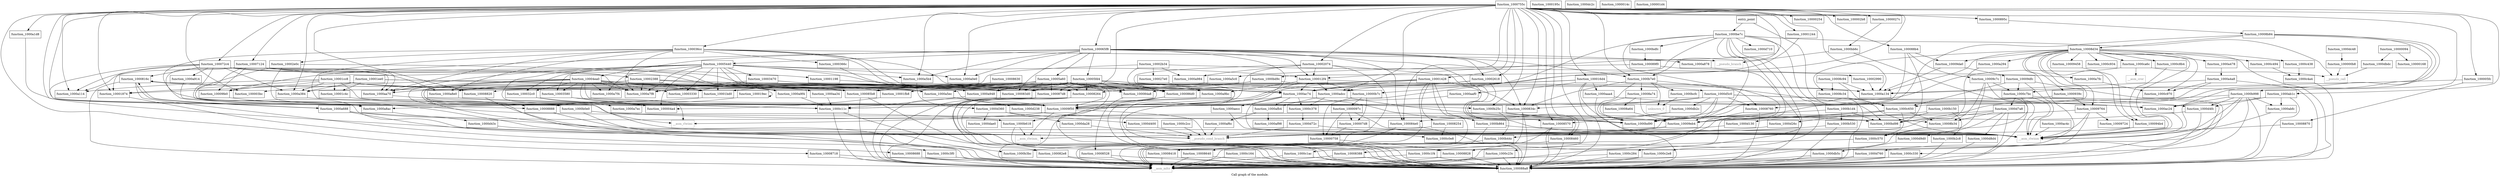digraph "Call graph of the module." {
  label="Call graph of the module.";
  node [shape=record];

  Node_function_100007d8 [label="{function_100007d8}"];
  Node_function_10001198 [label="{function_10001198}"];
  Node_function_100012f4 [label="{function_100012f4}"];
  Node_function_10001874 [label="{function_10001874}"];
  Node_function_10000b7c [label="{function_10000b7c}"];
  Node_function_10000758 [label="{function_10000758}"];
  Node_function_10001428 [label="{function_10001428}"];
  Node_function_10001244 [label="{function_10001244}"];
  Node_function_1000195c [label="{function_1000195c}"];
  Node_function_100016d4 [label="{function_100016d4}"];
  Node_function_10009dfc [label="{function_10009dfc}"];
  Node_function_10009eb4 [label="{function_10009eb4}"];
  Node_function_10009f50 [label="{function_10009f50}"];
  Node_function_10009fe0 [label="{function_10009fe0}"];
  Node_function_1000a0e0 [label="{function_1000a0e0}"];
  Node_function_1000a114 [label="{function_1000a114}"];
  Node_function_1000a134 [label="{function_1000a134}"];
  Node_function_1000a1d8 [label="{function_1000a1d8}"];
  Node_function_1000a294 [label="{function_1000a294}"];
  Node_function_1000a384 [label="{function_1000a384}"];
  Node_function_1000a478 [label="{function_1000a478}"];
  Node_function_1000a4a8 [label="{function_1000a4a8}"];
  Node_function_1000a5b4 [label="{function_1000a5b4}"];
  Node_function_1000a5c0 [label="{function_1000a5c0}"];
  Node_function_1000a5ec [label="{function_1000a5ec}"];
  Node_function_1000a688 [label="{function_1000a688}"];
  Node_function_1000a7ec [label="{function_1000a7ec}"];
  Node_function_1000a7f4 [label="{function_1000a7f4}"];
  Node_function_1000a7f8 [label="{function_1000a7f8}"];
  Node_function_1000a7fc [label="{function_1000a7fc}"];
  Node_function_1000a878 [label="{function_1000a878}"];
  Node_function_1000a8ac [label="{function_1000a8ac}"];
  Node_function_1000a8e0 [label="{function_1000a8e0}"];
  Node_function_1000a914 [label="{function_1000a914}"];
  Node_function_1000a948 [label="{function_1000a948}"];
  Node_function_1000a984 [label="{function_1000a984}"];
  Node_function_1000a9bc [label="{function_1000a9bc}"];
  Node_function_1000a9f4 [label="{function_1000a9f4}"];
  Node_function_1000aa34 [label="{function_1000aa34}"];
  Node_function_1000aa70 [label="{function_1000aa70}"];
  Node_function_1000aaa4 [label="{function_1000aaa4}"];
  Node_function_1000aaf0 [label="{function_1000aaf0}"];
  Node_function_1000ab1c [label="{function_1000ab1c}"];
  Node_function_1000ac24 [label="{function_1000ac24}"];
  Node_function_1000ac4c [label="{function_1000ac4c}"];
  Node_function_1000ac74 [label="{function_1000ac74}"];
  Node_function_1000adcc [label="{function_1000adcc}"];
  Node_function_1000aecc [label="{function_1000aecc}"];
  Node_function_1000af6c [label="{function_1000af6c}"];
  Node_function_1000af98 [label="{function_1000af98}"];
  Node_function_1000afb4 [label="{function_1000afb4}"];
  Node_function_1000b0e0 [label="{function_1000b0e0}"];
  Node_function_1000b150 [label="{function_1000b150}"];
  Node_function_1000b1d4 [label="{function_1000b1d4}"];
  Node_function_1000b25c [label="{function_1000b25c}"];
  Node_function_1000b2c8 [label="{function_1000b2c8}"];
  Node_function_1000b3bc [label="{function_1000b3bc}"];
  Node_function_1000b44c [label="{function_1000b44c}"];
  Node_function_1000b530 [label="{function_1000b530}"];
  Node_function_1000b618 [label="{function_1000b618}"];
  Node_function_1000b7e0 [label="{function_1000b7e0}"];
  Node_function_1000b864 [label="{function_1000b864}"];
  Node_function_1000b998 [label="{function_1000b998}"];
  Node_function_1000bb6c [label="{function_1000bb6c}"];
  Node_function_1000bcfc [label="{function_1000bcfc}"];
  Node_function_1000bd90 [label="{function_1000bd90}"];
  Node_function_1000bd98 [label="{function_1000bd98}"];
  Node_function_1000bd9c [label="{function_1000bd9c}"];
  Node_function_1000bdfc [label="{function_1000bdfc}"];
  Node_function_1000be7c [label="{function_1000be7c}"];
  Node_function_1000c0e8 [label="{function_1000c0e8}"];
  Node_function_1000c11c [label="{function_1000c11c}"];
  Node_function_1000c164 [label="{function_1000c164}"];
  Node_function_1000c1ac [label="{function_1000c1ac}"];
  Node_function_1000c1f4 [label="{function_1000c1f4}"];
  Node_function_1000c23c [label="{function_1000c23c}"];
  Node_function_1000c284 [label="{function_1000c284}"];
  Node_function_1000c2cc [label="{function_1000c2cc}"];
  Node_function_1000c2e8 [label="{function_1000c2e8}"];
  Node_function_1000c330 [label="{function_1000c330}"];
  Node_function_1000c378 [label="{function_1000c378}"];
  Node_function_1000c3f0 [label="{function_1000c3f0}"];
  Node_function_1000c438 [label="{function_1000c438}"];
  Node_function_1000c494 [label="{function_1000c494}"];
  Node_function_1000c4a4 [label="{function_1000c4a4}"];
  Node_function_1000c570 [label="{function_1000c570}"];
  Node_function_1000c650 [label="{function_1000c650}"];
  Node_function_1000c7bc [label="{function_1000c7bc}"];
  Node_function_1000c8b4 [label="{function_1000c8b4}"];
  Node_function_1000c934 [label="{function_1000c934}"];
  Node_function_1000c970 [label="{function_1000c970}"];
  Node_function_1000ca6c [label="{function_1000ca6c}"];
  Node_function_1000d130 [label="{function_1000d130}"];
  Node_function_1000d238 [label="{function_1000d238}"];
  Node_function_1000d26c [label="{function_1000d26c}"];
  Node_function_1000d360 [label="{function_1000d360}"];
  Node_function_1000d400 [label="{function_1000d400}"];
  Node_function_1000d43c [label="{function_1000d43c}"];
  Node_function_1000d4fc [label="{function_1000d4fc}"];
  Node_function_1000d5c0 [label="{function_1000d5c0}"];
  Node_function_1000d710 [label="{function_1000d710}"];
  Node_function_1000d72c [label="{function_1000d72c}"];
  Node_function_1000d760 [label="{function_1000d760}"];
  Node_function_1000d7a8 [label="{function_1000d7a8}"];
  Node_function_1000d8d4 [label="{function_1000d8d4}"];
  Node_function_1000d9d0 [label="{function_1000d9d0}"];
  Node_function_1000da28 [label="{function_1000da28}"];
  Node_function_1000dae0 [label="{function_1000dae0}"];
  Node_function_1000db2c [label="{function_1000db2c}"];
  Node_function_1000db5c [label="{function_1000db5c}"];
  Node_function_1000dbdc [label="{function_1000dbdc}"];
  Node_function_1000dc2c [label="{function_1000dc2c}"];
  Node_function_1000dc48 [label="{function_1000dc48}"];
  Node___asm_rlwinm [color="gray50", fontcolor="gray50", label="{__asm_rlwinm}"];
  Node___asm_rlwimi [color="gray50", fontcolor="gray50", label="{__asm_rlwimi}"];
  Node___asm_rlwinm_ [color="gray50", fontcolor="gray50", label="{__asm_rlwinm_}"];
  Node___asm_mfcr [color="gray50", fontcolor="gray50", label="{__asm_mfcr}"];
  Node___asm_cror [color="gray50", fontcolor="gray50", label="{__asm_cror}"];
  Node_unknown_0 [color="gray50", fontcolor="gray50", label="{unknown_0}"];
  Node_function_100019ec [label="{function_100019ec}"];
  Node_function_10001bd0 [label="{function_10001bd0}"];
  Node_function_10001c4c [label="{function_10001c4c}"];
  Node_function_10001cc8 [label="{function_10001cc8}"];
  Node_function_10001ee0 [label="{function_10001ee0}"];
  Node_function_10001fb8 [label="{function_10001fb8}"];
  Node_function_10002074 [label="{function_10002074}"];
  Node_function_10008570 [label="{function_10008570}"];
  Node_function_10002388 [label="{function_10002388}"];
  Node_function_10002618 [label="{function_10002618}"];
  Node_function_100027e0 [label="{function_100027e0}"];
  Node_function_10002990 [label="{function_10002990}"];
  Node_function_10002b34 [label="{function_10002b34}"];
  Node_function_10002e0c [label="{function_10002e0c}"];
  Node_function_100032c0 [label="{function_100032c0}"];
  Node_function_10003330 [label="{function_10003330}"];
  Node_function_10003470 [label="{function_10003470}"];
  Node_function_10003580 [label="{function_10003580}"];
  Node_function_1000366c [label="{function_1000366c}"];
  Node_function_100036cc [label="{function_100036cc}"];
  Node_function_10004ea0 [label="{function_10004ea0}"];
  Node_function_10005440 [label="{function_10005440}"];
  Node_function_10005a60 [label="{function_10005a60}"];
  Node_function_10005fd4 [label="{function_10005fd4}"];
  Node_function_100065f8 [label="{function_100065f8}"];
  Node_function_10007124 [label="{function_10007124}"];
  Node_function_100072c4 [label="{function_100072c4}"];
  Node_function_1000755c [label="{function_1000755c}"];
  Node_function_1000816c [label="{function_1000816c}"];
  Node_function_10008254 [label="{function_10008254}"];
  Node_function_10008264 [label="{function_10008264}"];
  Node_function_100082e8 [label="{function_100082e8}"];
  Node_function_1000834c [label="{function_1000834c}"];
  Node_function_10008388 [label="{function_10008388}"];
  Node_function_100083d0 [label="{function_100083d0}"];
  Node_function_10008418 [label="{function_10008418}"];
  Node_function_10008460 [label="{function_10008460}"];
  Node_function_100084a8 [label="{function_100084a8}"];
  Node_function_100084e0 [label="{function_100084e0}"];
  Node_function_10008528 [label="{function_10008528}"];
  Node_function_1000abfc [label="{function_1000abfc}"];
  Node_function_100085b8 [label="{function_100085b8}"];
  Node_function_10008630 [label="{function_10008630}"];
  Node_function_10008640 [label="{function_10008640}"];
  Node_function_10008688 [label="{function_10008688}"];
  Node_function_100086d0 [label="{function_100086d0}"];
  Node_function_10008718 [label="{function_10008718}"];
  Node_function_10008760 [label="{function_10008760}"];
  Node_function_100087d8 [label="{function_100087d8}"];
  Node_function_10008820 [label="{function_10008820}"];
  Node_function_10008828 [label="{function_10008828}"];
  Node_function_10008870 [label="{function_10008870}"];
  Node_function_10008888 [label="{function_10008888}"];
  Node_function_100088a8 [label="{function_100088a8}"];
  Node_function_100088b4 [label="{function_100088b4}"];
  Node_function_1000895c [label="{function_1000895c}"];
  Node_function_100089f0 [label="{function_100089f0}"];
  Node_function_10008a64 [label="{function_10008a64}"];
  Node_function_10008a74 [label="{function_10008a74}"];
  Node_function_10008b34 [label="{function_10008b34}"];
  Node_function_10008b84 [label="{function_10008b84}"];
  Node_function_10008c34 [label="{function_10008c34}"];
  Node_function_10008c94 [label="{function_10008c94}"];
  Node_function_10008d34 [label="{function_10008d34}"];
  Node_function_1000939c [label="{function_1000939c}"];
  Node_function_10009458 [label="{function_10009458}"];
  Node_function_100094b4 [label="{function_100094b4}"];
  Node_function_10009724 [label="{function_10009724}"];
  Node_function_10009764 [label="{function_10009764}"];
  Node_function_10009c7c [label="{function_10009c7c}"];
  Node_function_10009da0 [label="{function_10009da0}"];
  Node___pseudo_call [color="gray50", fontcolor="gray50", label="{__pseudo_call}"];
  Node___pseudo_branch [color="gray50", fontcolor="gray50", label="{__pseudo_branch}"];
  Node___pseudo_cond_branch [color="gray50", fontcolor="gray50", label="{__pseudo_cond_branch}"];
  Node_function_10000094 [label="{function_10000094}"];
  Node_function_100000b8 [label="{function_100000b8}"];
  Node_function_1000014c [label="{function_1000014c}"];
  Node_function_10000168 [label="{function_10000168}"];
  Node_function_100001d4 [label="{function_100001d4}"];
  Node_entry_point [label="{entry_point}"];
  Node_function_1000097c [label="{function_1000097c}"];
  Node_function_10000254 [label="{function_10000254}"];
  Node_function_1000027c [label="{function_1000027c}"];
  Node_function_100002b8 [label="{function_100002b8}"];
  Node_function_100003bc [label="{function_100003bc}"];
  Node_function_100004a4 [label="{function_100004a4}"];
  Node_function_100005fc [label="{function_100005fc}"];
  Node_function_100007d8 -> Node_function_10000758;
  Node_function_100007d8 -> Node___asm_rlwinm;
  Node_function_10001198 -> Node_function_10000b7c;
  Node_function_100012f4 -> Node_function_10000b7c;
  Node_function_100012f4 -> Node_function_10009f50;
  Node_function_100012f4 -> Node_function_1000a134;
  Node_function_100012f4 -> Node_function_1000a9bc;
  Node_function_100012f4 -> Node_function_1000ac74;
  Node_function_100012f4 -> Node_function_1000adcc;
  Node_function_10001874 -> Node_function_10008688;
  Node_function_10000b7c -> Node_function_100007d8;
  Node_function_10000b7c -> Node_function_10000758;
  Node_function_10000b7c -> Node_function_1000097c;
  Node_function_10000758 -> Node_function_10008828;
  Node_function_10001428 -> Node_function_10009f50;
  Node_function_10001428 -> Node_function_1000ac74;
  Node_function_10001428 -> Node_function_1000b864;
  Node_function_10001428 -> Node_function_10008254;
  Node_function_10001428 -> Node_function_1000834c;
  Node_function_10001428 -> Node_function_100083d0;
  Node_function_10001428 -> Node_function_10008418;
  Node_function_10001428 -> Node_function_100084a8;
  Node_function_10001428 -> Node_function_10008640;
  Node_function_10001244 -> Node_function_10000b7c;
  Node_function_100016d4 -> Node_function_1000aaa4;
  Node_function_100016d4 -> Node_function_1000aaf0;
  Node_function_100016d4 -> Node___asm_rlwinm;
  Node_function_100016d4 -> Node_function_100083d0;
  Node_function_100016d4 -> Node_function_10008760;
  Node_function_100016d4 -> Node_function_10008820;
  Node_function_100016d4 -> Node_function_100088a8;
  Node_function_10009dfc -> Node_function_1000c650;
  Node_function_10009dfc -> Node_function_1000c7bc;
  Node_function_10009dfc -> Node___asm_rlwinm;
  Node_function_10009dfc -> Node_function_100088a8;
  Node_function_10009eb4 -> Node___asm_rlwinm_;
  Node_function_10009eb4 -> Node___pseudo_cond_branch;
  Node_function_10009f50 -> Node___asm_rlwimi;
  Node_function_10009f50 -> Node___asm_rlwinm_;
  Node_function_10009f50 -> Node___pseudo_cond_branch;
  Node_function_10009fe0 -> Node___pseudo_cond_branch;
  Node_function_1000a1d8 -> Node___pseudo_cond_branch;
  Node_function_1000a294 -> Node___pseudo_cond_branch;
  Node_function_1000a384 -> Node___pseudo_cond_branch;
  Node_function_1000a478 -> Node_function_1000a4a8;
  Node_function_1000a4a8 -> Node_function_10009eb4;
  Node_function_1000a4a8 -> Node_function_1000a134;
  Node_function_1000a4a8 -> Node_function_1000c970;
  Node_function_1000a4a8 -> Node_function_100088a8;
  Node_function_1000a5b4 -> Node_function_1000d360;
  Node_function_1000a5c0 -> Node_function_1000a5ec;
  Node_function_1000a5ec -> Node_function_10009f50;
  Node_function_1000a5ec -> Node_function_1000d238;
  Node_function_1000a5ec -> Node_function_1000816c;
  Node_function_1000a688 -> Node_function_10009eb4;
  Node_function_1000a688 -> Node___asm_rlwinm;
  Node_function_1000a688 -> Node_function_1000816c;
  Node_function_1000a688 -> Node_function_100088a8;
  Node_function_1000a7fc -> Node_function_1000c970;
  Node_function_1000a878 -> Node_function_1000a7fc;
  Node_function_1000a8ac -> Node_function_1000d43c;
  Node_function_1000a8e0 -> Node_function_1000c11c;
  Node_function_1000a914 -> Node_function_1000c11c;
  Node_function_1000a948 -> Node_function_1000c11c;
  Node_function_1000a984 -> Node_function_1000c11c;
  Node_function_1000a9bc -> Node_function_1000c11c;
  Node_function_1000a9f4 -> Node_function_1000c11c;
  Node_function_1000aa34 -> Node_function_1000c11c;
  Node_function_1000aa70 -> Node_function_1000c11c;
  Node_function_1000aaa4 -> Node_function_1000ac24;
  Node_function_1000aaa4 -> Node_function_100088a8;
  Node_function_1000aaf0 -> Node_function_10009f50;
  Node_function_1000ab1c -> Node_function_1000ac24;
  Node_function_1000ab1c -> Node_function_1000d4fc;
  Node_function_1000ab1c -> Node_function_1000abfc;
  Node_function_1000ab1c -> Node_function_100088a8;
  Node_function_1000ac24 -> Node___asm_rlwinm;
  Node_function_1000ac4c -> Node___asm_rlwinm;
  Node_function_1000ac74 -> Node_function_1000aecc;
  Node_function_1000ac74 -> Node_function_1000afb4;
  Node_function_1000ac74 -> Node_function_1000bd90;
  Node_function_1000ac74 -> Node_function_1000c378;
  Node_function_1000ac74 -> Node___asm_rlwinm;
  Node_function_1000ac74 -> Node_function_100088a8;
  Node_function_1000adcc -> Node_function_1000afb4;
  Node_function_1000adcc -> Node_function_1000bd90;
  Node_function_1000adcc -> Node_function_1000c378;
  Node_function_1000aecc -> Node___asm_rlwinm;
  Node_function_1000af6c -> Node___pseudo_cond_branch;
  Node_function_1000afb4 -> Node_function_1000af6c;
  Node_function_1000afb4 -> Node_function_1000af98;
  Node_function_1000b0e0 -> Node_function_1000b3bc;
  Node_function_1000b0e0 -> Node_function_1000bd90;
  Node_function_1000b0e0 -> Node_function_1000bd98;
  Node_function_1000b150 -> Node_function_1000b2c8;
  Node_function_1000b150 -> Node_function_1000bd90;
  Node_function_1000b150 -> Node_function_1000bd98;
  Node_function_1000b1d4 -> Node_function_1000b530;
  Node_function_1000b1d4 -> Node_function_1000bd90;
  Node_function_1000b1d4 -> Node_function_1000bd98;
  Node_function_1000b25c -> Node_function_1000b44c;
  Node_function_1000b25c -> Node_function_1000bd90;
  Node_function_1000b25c -> Node_function_1000bd98;
  Node_function_1000b2c8 -> Node_function_100088a8;
  Node_function_1000b44c -> Node_function_1000b3bc;
  Node_function_1000b530 -> Node_function_1000b44c;
  Node_function_1000b530 -> Node_function_100088a8;
  Node_function_1000b618 -> Node___asm_rlwinm_;
  Node_function_1000b618 -> Node_function_100088a8;
  Node_function_1000b7e0 -> Node_function_1000bcfc;
  Node_function_1000b7e0 -> Node_function_1000bd90;
  Node_function_1000b7e0 -> Node_function_1000bd98;
  Node_function_1000b7e0 -> Node_unknown_0;
  Node_function_1000b7e0 -> Node_function_1000834c;
  Node_function_1000b7e0 -> Node_function_10008a74;
  Node_function_1000b864 -> Node_function_1000c1ac;
  Node_function_1000b864 -> Node___asm_rlwinm;
  Node_function_1000b998 -> Node_function_1000ac24;
  Node_function_1000b998 -> Node_function_1000c330;
  Node_function_1000b998 -> Node_function_1000d4fc;
  Node_function_1000b998 -> Node___asm_rlwinm;
  Node_function_1000b998 -> Node___asm_mfcr;
  Node_function_1000b998 -> Node_function_1000abfc;
  Node_function_1000b998 -> Node_function_10008760;
  Node_function_1000b998 -> Node_function_100088a8;
  Node_function_1000bb6c -> Node_function_100088a8;
  Node_function_1000bb6c -> Node___pseudo_branch;
  Node_function_1000bcfc -> Node_unknown_0;
  Node_function_1000bd9c -> Node_function_1000d5c0;
  Node_function_1000bd9c -> Node_function_10008264;
  Node_function_1000bd9c -> Node_function_100085b8;
  Node_function_1000bdfc -> Node_function_100089f0;
  Node_function_1000be7c -> Node_function_10009eb4;
  Node_function_1000be7c -> Node_function_10009f50;
  Node_function_1000be7c -> Node_function_1000b7e0;
  Node_function_1000be7c -> Node_function_1000bd9c;
  Node_function_1000be7c -> Node_function_1000bdfc;
  Node_function_1000be7c -> Node_function_1000c1f4;
  Node_function_1000be7c -> Node_function_1000c23c;
  Node_function_1000be7c -> Node_function_1000c284;
  Node_function_1000be7c -> Node_function_1000c2e8;
  Node_function_1000be7c -> Node_function_1000d710;
  Node_function_1000be7c -> Node_function_100088a8;
  Node_function_1000be7c -> Node___pseudo_call;
  Node_function_1000c0e8 -> Node_function_100088a8;
  Node_function_1000c11c -> Node___asm_mfcr;
  Node_function_1000c11c -> Node_function_100088a8;
  Node_function_1000c164 -> Node___asm_mfcr;
  Node_function_1000c164 -> Node_function_100088a8;
  Node_function_1000c1ac -> Node___asm_mfcr;
  Node_function_1000c1ac -> Node_function_100088a8;
  Node_function_1000c1f4 -> Node___asm_mfcr;
  Node_function_1000c1f4 -> Node_function_100088a8;
  Node_function_1000c23c -> Node___asm_mfcr;
  Node_function_1000c23c -> Node_function_100088a8;
  Node_function_1000c284 -> Node___asm_mfcr;
  Node_function_1000c284 -> Node_function_100088a8;
  Node_function_1000c2cc -> Node___pseudo_cond_branch;
  Node_function_1000c2e8 -> Node___asm_mfcr;
  Node_function_1000c2e8 -> Node_function_100088a8;
  Node_function_1000c330 -> Node___asm_mfcr;
  Node_function_1000c330 -> Node_function_100088a8;
  Node_function_1000c378 -> Node_function_1000d72c;
  Node_function_1000c3f0 -> Node___asm_mfcr;
  Node_function_1000c3f0 -> Node_function_100088a8;
  Node_function_1000c438 -> Node_function_1000c4a4;
  Node_function_1000c494 -> Node_function_1000c4a4;
  Node_function_1000c4a4 -> Node_function_100088a8;
  Node_function_1000c570 -> Node_function_10008828;
  Node_function_1000c650 -> Node_function_10009eb4;
  Node_function_1000c650 -> Node_function_1000c570;
  Node_function_1000c650 -> Node_function_1000d130;
  Node_function_1000c650 -> Node_function_1000d26c;
  Node_function_1000c650 -> Node_function_10008b34;
  Node_function_1000c7bc -> Node_function_1000d7a8;
  Node_function_1000c7bc -> Node___asm_rlwinm;
  Node_function_1000c7bc -> Node___asm_mfcr;
  Node_function_1000c7bc -> Node_function_100088a8;
  Node_function_1000c8b4 -> Node___asm_rlwinm;
  Node_function_1000ca6c -> Node_function_10009f50;
  Node_function_1000ca6c -> Node___asm_cror;
  Node_function_1000ca6c -> Node___pseudo_call;
  Node_function_1000d130 -> Node___pseudo_cond_branch;
  Node_function_1000d238 -> Node_function_10009eb4;
  Node_function_1000d26c -> Node___pseudo_cond_branch;
  Node_function_1000d360 -> Node_function_1000d400;
  Node_function_1000d360 -> Node_function_1000da28;
  Node_function_1000d360 -> Node_function_1000dae0;
  Node_function_1000d400 -> Node___pseudo_cond_branch;
  Node_function_1000d43c -> Node___pseudo_cond_branch;
  Node_function_1000d4fc -> Node_function_10009eb4;
  Node_function_1000d4fc -> Node_function_1000d760;
  Node_function_1000d5c0 -> Node_function_10009f50;
  Node_function_1000d5c0 -> Node_function_1000ac24;
  Node_function_1000d5c0 -> Node_function_1000bd90;
  Node_function_1000d5c0 -> Node_function_1000d4fc;
  Node_function_1000d5c0 -> Node_function_1000db2c;
  Node_function_1000d5c0 -> Node_function_1000834c;
  Node_function_1000d5c0 -> Node_function_10008760;
  Node_function_1000d5c0 -> Node___pseudo_cond_branch;
  Node_function_1000d72c -> Node_function_1000c0e8;
  Node_function_1000d72c -> Node___pseudo_cond_branch;
  Node_function_1000d760 -> Node___asm_mfcr;
  Node_function_1000d760 -> Node_function_100088a8;
  Node_function_1000d7a8 -> Node_function_1000bd90;
  Node_function_1000d7a8 -> Node_function_1000bd98;
  Node_function_1000d7a8 -> Node_function_1000d8d4;
  Node_function_1000d7a8 -> Node_function_1000d9d0;
  Node_function_1000d7a8 -> Node_function_100088a8;
  Node_function_1000d7a8 -> Node_function_10008b34;
  Node_function_1000d8d4 -> Node_function_100088a8;
  Node_function_1000d9d0 -> Node_function_1000db5c;
  Node_function_1000da28 -> Node___pseudo_cond_branch;
  Node_function_1000db2c -> Node_function_10008570;
  Node_function_1000db2c -> Node_function_100084e0;
  Node_function_1000db5c -> Node___asm_mfcr;
  Node_function_1000db5c -> Node_function_100088a8;
  Node_function_1000dbdc -> Node___pseudo_call;
  Node_function_1000dc48 -> Node_function_100000b8;
  Node_function_100019ec -> Node_function_100019ec;
  Node_function_100019ec -> Node_function_10008888;
  Node_function_10001bd0 -> Node_function_1000a8ac;
  Node_function_10001c4c -> Node_function_10008888;
  Node_function_10001cc8 -> Node_function_10001874;
  Node_function_10001cc8 -> Node_function_10009f50;
  Node_function_10001cc8 -> Node_function_10009fe0;
  Node_function_10001cc8 -> Node_function_1000a114;
  Node_function_10001cc8 -> Node_function_1000a134;
  Node_function_10001cc8 -> Node_function_1000a384;
  Node_function_10001cc8 -> Node_function_10001c4c;
  Node_function_10001cc8 -> Node_function_100083d0;
  Node_function_10001cc8 -> Node_function_100085b8;
  Node_function_10001ee0 -> Node_function_10001874;
  Node_function_10001ee0 -> Node_function_10009f50;
  Node_function_10001ee0 -> Node_function_1000a384;
  Node_function_10001ee0 -> Node_function_10001c4c;
  Node_function_10001ee0 -> Node_function_100083d0;
  Node_function_10001ee0 -> Node_function_100085b8;
  Node_function_10001fb8 -> Node_function_100004a4;
  Node_function_10002074 -> Node_function_100012f4;
  Node_function_10002074 -> Node_function_10009f50;
  Node_function_10002074 -> Node_function_1000a984;
  Node_function_10002074 -> Node___asm_rlwinm;
  Node_function_10002074 -> Node___asm_mfcr;
  Node_function_10002074 -> Node_function_100086d0;
  Node_function_10008570 -> Node___asm_mfcr;
  Node_function_10008570 -> Node_function_100088a8;
  Node_function_10002388 -> Node_function_1000a7f8;
  Node_function_10002388 -> Node_function_1000a8e0;
  Node_function_10002388 -> Node_function_1000a948;
  Node_function_10002388 -> Node___asm_rlwinm;
  Node_function_10002388 -> Node_function_10001bd0;
  Node_function_10002388 -> Node_function_10008264;
  Node_function_10002388 -> Node_function_100086d0;
  Node_function_10002388 -> Node_function_100088a8;
  Node_function_10002618 -> Node_function_1000ac74;
  Node_function_10002618 -> Node_function_1000adcc;
  Node_function_10002618 -> Node_function_10008460;
  Node_function_100027e0 -> Node_function_1000a9bc;
  Node_function_10002990 -> Node_function_1000a134;
  Node_function_10002b34 -> Node_function_1000a384;
  Node_function_10002b34 -> Node_function_1000a984;
  Node_function_10002b34 -> Node_function_100027e0;
  Node_function_10002b34 -> Node_function_10002990;
  Node_function_10002b34 -> Node_function_100086d0;
  Node_function_10002e0c -> Node_function_10001198;
  Node_function_10002e0c -> Node_function_1000a8ac;
  Node_function_10002e0c -> Node_function_1000b0e0;
  Node_function_100032c0 -> Node_function_1000a7ec;
  Node_function_100032c0 -> Node_function_100004a4;
  Node_function_10003470 -> Node_function_1000a7f8;
  Node_function_10003470 -> Node_function_1000ac74;
  Node_function_10003470 -> Node_function_1000adcc;
  Node_function_10003470 -> Node_function_10003330;
  Node_function_10003580 -> Node___asm_rlwimi;
  Node_function_10003580 -> Node_function_100004a4;
  Node_function_1000366c -> Node_function_100083d0;
  Node_function_100036cc -> Node_function_10009f50;
  Node_function_100036cc -> Node_function_1000a7f8;
  Node_function_100036cc -> Node_function_1000a8e0;
  Node_function_100036cc -> Node_function_1000aa70;
  Node_function_100036cc -> Node_function_1000ac74;
  Node_function_100036cc -> Node_function_10002e0c;
  Node_function_100036cc -> Node_function_1000366c;
  Node_function_100036cc -> Node_function_10008264;
  Node_function_100036cc -> Node_function_100084a8;
  Node_function_100036cc -> Node_function_100088a8;
  Node_function_100036cc -> Node___pseudo_branch;
  Node_function_10004ea0 -> Node_function_10009f50;
  Node_function_10004ea0 -> Node_function_1000a7f4;
  Node_function_10004ea0 -> Node_function_1000a7f8;
  Node_function_10004ea0 -> Node_function_1000a9f4;
  Node_function_10004ea0 -> Node_function_1000aa34;
  Node_function_10004ea0 -> Node_function_1000aa70;
  Node_function_10004ea0 -> Node_function_1000ac74;
  Node_function_10004ea0 -> Node_function_1000b0e0;
  Node_function_10004ea0 -> Node_function_1000b25c;
  Node_function_10004ea0 -> Node_function_10001bd0;
  Node_function_10004ea0 -> Node_function_10001fb8;
  Node_function_10004ea0 -> Node_function_100032c0;
  Node_function_10004ea0 -> Node_function_10003330;
  Node_function_10004ea0 -> Node_function_10003580;
  Node_function_10004ea0 -> Node_function_100087d8;
  Node_function_10004ea0 -> Node_function_100003bc;
  Node_function_10004ea0 -> Node_function_100004a4;
  Node_function_10005440 -> Node_function_100012f4;
  Node_function_10005440 -> Node_function_1000a0e0;
  Node_function_10005440 -> Node_function_1000a5b4;
  Node_function_10005440 -> Node_function_1000a7f4;
  Node_function_10005440 -> Node_function_1000a7f8;
  Node_function_10005440 -> Node_function_1000a9f4;
  Node_function_10005440 -> Node_function_1000aa34;
  Node_function_10005440 -> Node_function_1000aa70;
  Node_function_10005440 -> Node___asm_rlwimi;
  Node_function_10005440 -> Node_function_10001bd0;
  Node_function_10005440 -> Node_function_100032c0;
  Node_function_10005440 -> Node_function_10003330;
  Node_function_10005440 -> Node_function_10003470;
  Node_function_10005440 -> Node_function_10003580;
  Node_function_10005440 -> Node_function_100087d8;
  Node_function_10005440 -> Node_function_100004a4;
  Node_function_10005a60 -> Node_function_10009f50;
  Node_function_10005a60 -> Node_function_1000a7f8;
  Node_function_10005a60 -> Node_function_1000a8e0;
  Node_function_10005a60 -> Node_function_1000a948;
  Node_function_10005a60 -> Node_function_1000a9bc;
  Node_function_10005a60 -> Node_function_1000aa70;
  Node_function_10005a60 -> Node_function_1000ac74;
  Node_function_10005a60 -> Node_function_10001bd0;
  Node_function_10005a60 -> Node_function_10001fb8;
  Node_function_10005a60 -> Node_function_10008264;
  Node_function_10005a60 -> Node_function_100083d0;
  Node_function_10005a60 -> Node_function_100084a8;
  Node_function_10005a60 -> Node_function_100086d0;
  Node_function_10005a60 -> Node_function_100087d8;
  Node_function_10005a60 -> Node_function_100088a8;
  Node_function_10005fd4 -> Node_function_10009f50;
  Node_function_10005fd4 -> Node_function_1000a7f8;
  Node_function_10005fd4 -> Node_function_1000a8e0;
  Node_function_10005fd4 -> Node_function_1000a948;
  Node_function_10005fd4 -> Node_function_1000aa70;
  Node_function_10005fd4 -> Node_function_1000ac74;
  Node_function_10005fd4 -> Node_function_10001bd0;
  Node_function_10005fd4 -> Node_function_10008264;
  Node_function_10005fd4 -> Node_function_100083d0;
  Node_function_10005fd4 -> Node_function_100084a8;
  Node_function_10005fd4 -> Node_function_100086d0;
  Node_function_10005fd4 -> Node_function_100087d8;
  Node_function_10005fd4 -> Node_function_100088a8;
  Node_function_100065f8 -> Node_function_100012f4;
  Node_function_100065f8 -> Node_function_10009fe0;
  Node_function_100065f8 -> Node_function_1000a0e0;
  Node_function_100065f8 -> Node_function_1000a5b4;
  Node_function_100065f8 -> Node_function_1000a878;
  Node_function_100065f8 -> Node_function_1000b618;
  Node_function_100065f8 -> Node_function_1000b7e0;
  Node_function_100065f8 -> Node_function_10008570;
  Node_function_100065f8 -> Node_function_10002618;
  Node_function_100065f8 -> Node_function_10004ea0;
  Node_function_100065f8 -> Node_function_10005440;
  Node_function_100065f8 -> Node_function_10005a60;
  Node_function_100065f8 -> Node_function_10005fd4;
  Node_function_100065f8 -> Node_function_1000834c;
  Node_function_100065f8 -> Node_function_100083d0;
  Node_function_100065f8 -> Node_function_100084e0;
  Node_function_10007124 -> Node_function_10009f50;
  Node_function_10007124 -> Node_function_10009fe0;
  Node_function_10007124 -> Node_function_1000a114;
  Node_function_10007124 -> Node_function_1000aa70;
  Node_function_10007124 -> Node_function_1000b618;
  Node_function_10007124 -> Node_function_10002388;
  Node_function_10007124 -> Node_function_100083d0;
  Node_function_100072c4 -> Node_function_10001874;
  Node_function_100072c4 -> Node_function_10009f50;
  Node_function_100072c4 -> Node_function_1000a114;
  Node_function_100072c4 -> Node_function_1000a384;
  Node_function_100072c4 -> Node_function_1000a7f8;
  Node_function_100072c4 -> Node_function_1000a8ac;
  Node_function_100072c4 -> Node_function_1000a8e0;
  Node_function_100072c4 -> Node_function_1000a914;
  Node_function_100072c4 -> Node_function_1000aa70;
  Node_function_100072c4 -> Node_function_1000816c;
  Node_function_100072c4 -> Node_function_100083d0;
  Node_function_100072c4 -> Node_function_100085b8;
  Node_function_1000755c -> Node_function_100012f4;
  Node_function_1000755c -> Node_function_10001874;
  Node_function_1000755c -> Node_function_10001428;
  Node_function_1000755c -> Node_function_10001244;
  Node_function_1000755c -> Node_function_100016d4;
  Node_function_1000755c -> Node_function_10009f50;
  Node_function_1000755c -> Node_function_1000a0e0;
  Node_function_1000755c -> Node_function_1000a114;
  Node_function_1000755c -> Node_function_1000a134;
  Node_function_1000755c -> Node_function_1000a1d8;
  Node_function_1000755c -> Node_function_1000a384;
  Node_function_1000755c -> Node_function_1000a5b4;
  Node_function_1000755c -> Node_function_1000ab1c;
  Node_function_1000755c -> Node_function_1000ac74;
  Node_function_1000755c -> Node_function_1000adcc;
  Node_function_1000755c -> Node_function_1000b25c;
  Node_function_1000755c -> Node_function_1000b7e0;
  Node_function_1000755c -> Node_function_1000b998;
  Node_function_1000755c -> Node_function_10002074;
  Node_function_1000755c -> Node_function_10008570;
  Node_function_1000755c -> Node_function_10002618;
  Node_function_1000755c -> Node_function_100036cc;
  Node_function_1000755c -> Node_function_100065f8;
  Node_function_1000755c -> Node_function_10007124;
  Node_function_1000755c -> Node_function_100072c4;
  Node_function_1000755c -> Node_function_1000834c;
  Node_function_1000755c -> Node_function_10008388;
  Node_function_1000755c -> Node_function_10008460;
  Node_function_1000755c -> Node_function_100084e0;
  Node_function_1000755c -> Node_function_10008718;
  Node_function_1000755c -> Node_function_100087d8;
  Node_function_1000755c -> Node_function_10008820;
  Node_function_1000755c -> Node_function_10008888;
  Node_function_1000755c -> Node_function_100088b4;
  Node_function_1000755c -> Node_function_1000895c;
  Node_function_1000755c -> Node_function_10000254;
  Node_function_1000755c -> Node_function_1000027c;
  Node_function_1000755c -> Node_function_100002b8;
  Node_function_1000755c -> Node_function_100003bc;
  Node_function_1000755c -> Node_function_100005fc;
  Node_function_1000816c -> Node_function_1000a5ec;
  Node_function_1000816c -> Node_function_1000a688;
  Node_function_1000816c -> Node___asm_mfcr;
  Node_function_1000816c -> Node_function_100088a8;
  Node_function_10008254 -> Node_function_1000c0e8;
  Node_function_10008254 -> Node___pseudo_cond_branch;
  Node_function_10008264 -> Node___asm_mfcr;
  Node_function_10008264 -> Node_function_100082e8;
  Node_function_10008264 -> Node_function_100088a8;
  Node_function_100082e8 -> Node___asm_mfcr;
  Node_function_100082e8 -> Node_function_100088a8;
  Node_function_1000834c -> Node___asm_mfcr;
  Node_function_1000834c -> Node_function_100088a8;
  Node_function_10008388 -> Node___asm_mfcr;
  Node_function_10008388 -> Node_function_100088a8;
  Node_function_100083d0 -> Node___asm_mfcr;
  Node_function_100083d0 -> Node_function_100088a8;
  Node_function_10008418 -> Node___asm_mfcr;
  Node_function_10008418 -> Node_function_100088a8;
  Node_function_10008460 -> Node___asm_mfcr;
  Node_function_10008460 -> Node_function_100088a8;
  Node_function_100084a8 -> Node_function_10008528;
  Node_function_100084e0 -> Node___asm_mfcr;
  Node_function_100084e0 -> Node_function_100088a8;
  Node_function_10008528 -> Node___asm_mfcr;
  Node_function_10008528 -> Node_function_100088a8;
  Node_function_1000abfc -> Node___asm_rlwinm;
  Node_function_100085b8 -> Node___asm_mfcr;
  Node_function_100085b8 -> Node_function_100088a8;
  Node_function_10008630 -> Node_function_100085b8;
  Node_function_10008640 -> Node___asm_mfcr;
  Node_function_10008640 -> Node_function_100088a8;
  Node_function_10008688 -> Node___asm_mfcr;
  Node_function_10008688 -> Node_function_100088a8;
  Node_function_100086d0 -> Node___asm_mfcr;
  Node_function_100086d0 -> Node_function_100088a8;
  Node_function_10008718 -> Node___asm_mfcr;
  Node_function_10008718 -> Node_function_100088a8;
  Node_function_10008760 -> Node___asm_mfcr;
  Node_function_10008760 -> Node_function_100088a8;
  Node_function_100087d8 -> Node___asm_mfcr;
  Node_function_100087d8 -> Node_function_100088a8;
  Node_function_10008820 -> Node_function_1000c3f0;
  Node_function_10008828 -> Node___asm_mfcr;
  Node_function_10008828 -> Node_function_100088a8;
  Node_function_10008870 -> Node___asm_rlwinm;
  Node_function_10008888 -> Node___pseudo_cond_branch;
  Node_function_100088b4 -> Node_function_1000bd90;
  Node_function_100088b4 -> Node_function_1000bd98;
  Node_function_100088b4 -> Node_function_10009c7c;
  Node_function_100088b4 -> Node_function_10009da0;
  Node_function_1000895c -> Node_function_10008b84;
  Node_function_100089f0 -> Node_function_1000a5c0;
  Node_function_100089f0 -> Node_function_100088a8;
  Node_function_10008a64 -> Node_function_10009eb4;
  Node_function_10008a74 -> Node_function_1000bd90;
  Node_function_10008a74 -> Node_function_10008a64;
  Node_function_10008a74 -> Node_function_10008b34;
  Node_function_10008b34 -> Node_function_1000c570;
  Node_function_10008b84 -> Node_function_1000bd90;
  Node_function_10008b84 -> Node_function_1000bd98;
  Node_function_10008b84 -> Node_function_1000c7bc;
  Node_function_10008b84 -> Node___asm_rlwinm;
  Node_function_10008b84 -> Node_function_10008d34;
  Node_function_10008c34 -> Node_function_1000c650;
  Node_function_10008c94 -> Node_function_1000a134;
  Node_function_10008c94 -> Node_function_1000c650;
  Node_function_10008c94 -> Node_function_10008c34;
  Node_function_10008d34 -> Node_function_1000a134;
  Node_function_10008d34 -> Node_function_1000a294;
  Node_function_10008d34 -> Node_function_1000a478;
  Node_function_10008d34 -> Node_function_1000c438;
  Node_function_10008d34 -> Node_function_1000c494;
  Node_function_10008d34 -> Node_function_1000c650;
  Node_function_10008d34 -> Node_function_1000c8b4;
  Node_function_10008d34 -> Node_function_1000c934;
  Node_function_10008d34 -> Node_function_1000c970;
  Node_function_10008d34 -> Node_function_1000ca6c;
  Node_function_10008d34 -> Node___asm_rlwinm;
  Node_function_10008d34 -> Node___asm_mfcr;
  Node_function_10008d34 -> Node_function_100088a8;
  Node_function_10008d34 -> Node_function_10008c34;
  Node_function_10008d34 -> Node_function_1000939c;
  Node_function_10008d34 -> Node_function_10009458;
  Node_function_10008d34 -> Node_function_100094b4;
  Node_function_10008d34 -> Node_function_10009764;
  Node_function_10008d34 -> Node_function_10009da0;
  Node_function_1000939c -> Node_function_10009f50;
  Node_function_1000939c -> Node_function_10009764;
  Node_function_10009458 -> Node_function_100094b4;
  Node_function_100094b4 -> Node___asm_rlwinm;
  Node_function_100094b4 -> Node___pseudo_cond_branch;
  Node_function_10009764 -> Node_function_10009eb4;
  Node_function_10009764 -> Node___asm_rlwinm;
  Node_function_10009764 -> Node___asm_mfcr;
  Node_function_10009764 -> Node_function_10009724;
  Node_function_10009c7c -> Node_function_1000c570;
  Node_function_10009c7c -> Node_function_1000c7bc;
  Node_function_10009c7c -> Node___asm_rlwinm;
  Node_function_10009c7c -> Node_function_10008b34;
  Node_function_10009da0 -> Node_function_10009dfc;
  Node_function_10009da0 -> Node_function_1000a134;
  Node_function_10000094 -> Node_function_1000dbdc;
  Node_function_10000094 -> Node_function_10000168;
  Node_function_100000b8 -> Node___pseudo_call;
  Node_entry_point -> Node_function_1000be7c;
  Node_entry_point -> Node___asm_rlwinm;
  Node_function_1000097c -> Node_function_100007d8;
  Node_function_1000097c -> Node_function_10000758;
  Node_function_1000097c -> Node___asm_rlwinm;
  Node_function_1000027c -> Node_function_1000bb6c;
  Node_function_100005fc -> Node_function_1000a134;
  Node_function_100005fc -> Node_function_10008870;
}
